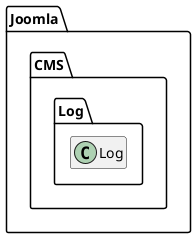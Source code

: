@startuml
set namespaceSeparator \\
hide members
hide << alias >> circle

class Joomla\\CMS\\Log\\Log
@enduml
